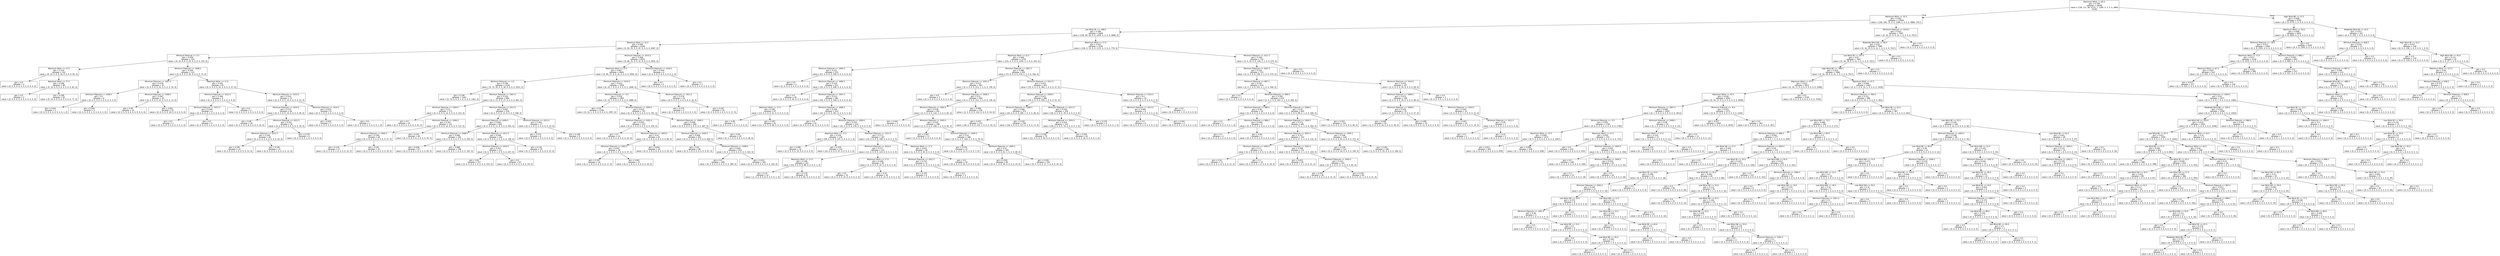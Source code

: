 digraph Tree {
node [shape=box, fontname="helvetica"] ;
edge [fontname="helvetica"] ;
0 [label="Maximum Wind <= 62.5\ngini = 0.709\nsamples = 18295\nvalue = [136, 111, 80, 4775, 1, 1290, 5, 3, 5, 5, 4866\n7018]"] ;
1 [label="Maximum Wind <= 32.5\ngini = 0.591\nsamples = 13500\nvalue = [136, 106, 72, 0, 0, 1290, 5, 3, 5, 0, 4866, 7017]"] ;
0 -> 1 [labeldistance=2.5, labelangle=45, headlabel="True"] ;
2 [label="Low Wind SE <= -499.5\ngini = 0.384\nsamples = 6408\nvalue = [136, 90, 50, 0, 0, 1259, 4, 3, 0, 0, 4866, 0]"] ;
1 -> 2 ;
3 [label="Maximum Wind <= 22.5\ngini = 0.095\nsamples = 4299\nvalue = [0, 90, 35, 0, 0, 87, 0, 0, 0, 0, 4087, 0]"] ;
2 -> 3 ;
4 [label="Minimum Pressure <= 3.5\ngini = 0.459\nsamples = 224\nvalue = [0, 10, 4, 0, 0, 55, 0, 0, 0, 0, 155, 0]"] ;
3 -> 4 ;
5 [label="Maximum Wind <= 12.5\ngini = 0.334\nsamples = 102\nvalue = [0, 10, 0, 0, 0, 10, 0, 0, 0, 0, 82, 0]"] ;
4 -> 5 ;
6 [label="gini = 0.0\nsamples = 4\nvalue = [0, 0, 0, 0, 0, 4, 0, 0, 0, 0, 0, 0]"] ;
5 -> 6 ;
7 [label="Maximum Wind <= 17.5\ngini = 0.286\nsamples = 98\nvalue = [0, 10, 0, 0, 0, 6, 0, 0, 0, 0, 82, 0]"] ;
5 -> 7 ;
8 [label="gini = 0.0\nsamples = 5\nvalue = [0, 0, 0, 0, 0, 0, 0, 0, 0, 0, 5, 0]"] ;
7 -> 8 ;
9 [label="gini = 0.299\nsamples = 93\nvalue = [0, 10, 0, 0, 0, 6, 0, 0, 0, 0, 77, 0]"] ;
7 -> 9 ;
10 [label="Minimum Pressure <= 1009.5\ngini = 0.505\nsamples = 122\nvalue = [0, 0, 4, 0, 0, 45, 0, 0, 0, 0, 73, 0]"] ;
4 -> 10 ;
11 [label="Minimum Pressure <= 1007.5\ngini = 0.476\nsamples = 41\nvalue = [0, 0, 0, 0, 0, 25, 0, 0, 0, 0, 16, 0]"] ;
10 -> 11 ;
12 [label="Minimum Pressure <= 1006.5\ngini = 0.5\nsamples = 6\nvalue = [0, 0, 0, 0, 0, 3, 0, 0, 0, 0, 3, 0]"] ;
11 -> 12 ;
13 [label="gini = 0.444\nsamples = 3\nvalue = [0, 0, 0, 0, 0, 2, 0, 0, 0, 0, 1, 0]"] ;
12 -> 13 ;
14 [label="gini = 0.444\nsamples = 3\nvalue = [0, 0, 0, 0, 0, 1, 0, 0, 0, 0, 2, 0]"] ;
12 -> 14 ;
15 [label="Minimum Pressure <= 1008.5\ngini = 0.467\nsamples = 35\nvalue = [0, 0, 0, 0, 0, 22, 0, 0, 0, 0, 13, 0]"] ;
11 -> 15 ;
16 [label="gini = 0.48\nsamples = 10\nvalue = [0, 0, 0, 0, 0, 6, 0, 0, 0, 0, 4, 0]"] ;
15 -> 16 ;
17 [label="gini = 0.461\nsamples = 25\nvalue = [0, 0, 0, 0, 0, 16, 0, 0, 0, 0, 9, 0]"] ;
15 -> 17 ;
18 [label="Maximum Wind <= 17.5\ngini = 0.441\nsamples = 81\nvalue = [0, 0, 4, 0, 0, 20, 0, 0, 0, 0, 57, 0]"] ;
10 -> 18 ;
19 [label="Minimum Pressure <= 1012.5\ngini = 0.494\nsamples = 9\nvalue = [0, 0, 0, 0, 0, 5, 0, 0, 0, 0, 4, 0]"] ;
18 -> 19 ;
20 [label="Minimum Pressure <= 1011.5\ngini = 0.444\nsamples = 6\nvalue = [0, 0, 0, 0, 0, 2, 0, 0, 0, 0, 4, 0]"] ;
19 -> 20 ;
21 [label="gini = 0.0\nsamples = 2\nvalue = [0, 0, 0, 0, 0, 0, 0, 0, 0, 0, 2, 0]"] ;
20 -> 21 ;
22 [label="gini = 0.5\nsamples = 4\nvalue = [0, 0, 0, 0, 0, 2, 0, 0, 0, 0, 2, 0]"] ;
20 -> 22 ;
23 [label="gini = 0.0\nsamples = 3\nvalue = [0, 0, 0, 0, 0, 3, 0, 0, 0, 0, 0, 0]"] ;
19 -> 23 ;
24 [label="Minimum Pressure <= 1013.5\ngini = 0.412\nsamples = 72\nvalue = [0, 0, 4, 0, 0, 15, 0, 0, 0, 0, 53, 0]"] ;
18 -> 24 ;
25 [label="Minimum Pressure <= 1010.5\ngini = 0.372\nsamples = 64\nvalue = [0, 0, 2, 0, 0, 13, 0, 0, 0, 0, 49, 0]"] ;
24 -> 25 ;
26 [label="gini = 0.48\nsamples = 30\nvalue = [0, 0, 2, 0, 0, 8, 0, 0, 0, 0, 20, 0]"] ;
25 -> 26 ;
27 [label="Minimum Pressure <= 1012.5\ngini = 0.251\nsamples = 34\nvalue = [0, 0, 0, 0, 0, 5, 0, 0, 0, 0, 29, 0]"] ;
25 -> 27 ;
28 [label="Minimum Pressure <= 1011.5\ngini = 0.245\nsamples = 28\nvalue = [0, 0, 0, 0, 0, 4, 0, 0, 0, 0, 24, 0]"] ;
27 -> 28 ;
29 [label="gini = 0.245\nsamples = 14\nvalue = [0, 0, 0, 0, 0, 2, 0, 0, 0, 0, 12, 0]"] ;
28 -> 29 ;
30 [label="gini = 0.245\nsamples = 14\nvalue = [0, 0, 0, 0, 0, 2, 0, 0, 0, 0, 12, 0]"] ;
28 -> 30 ;
31 [label="gini = 0.278\nsamples = 6\nvalue = [0, 0, 0, 0, 0, 1, 0, 0, 0, 0, 5, 0]"] ;
27 -> 31 ;
32 [label="Minimum Pressure <= 1014.5\ngini = 0.625\nsamples = 8\nvalue = [0, 0, 2, 0, 0, 2, 0, 0, 0, 0, 4, 0]"] ;
24 -> 32 ;
33 [label="gini = 0.653\nsamples = 7\nvalue = [0, 0, 2, 0, 0, 2, 0, 0, 0, 0, 3, 0]"] ;
32 -> 33 ;
34 [label="gini = 0.0\nsamples = 1\nvalue = [0, 0, 0, 0, 0, 0, 0, 0, 0, 0, 1, 0]"] ;
32 -> 34 ;
35 [label="Minimum Pressure <= 1014.5\ngini = 0.068\nsamples = 4075\nvalue = [0, 80, 31, 0, 0, 32, 0, 0, 0, 0, 3932, 0]"] ;
3 -> 35 ;
36 [label="Maximum Wind <= 27.5\ngini = 0.067\nsamples = 4069\nvalue = [0, 80, 27, 0, 0, 32, 0, 0, 0, 0, 3930, 0]"] ;
35 -> 36 ;
37 [label="Minimum Pressure <= -2.5\ngini = 0.106\nsamples = 2140\nvalue = [0, 70, 20, 0, 0, 28, 0, 0, 0, 0, 2022, 0]"] ;
36 -> 37 ;
38 [label="gini = 0.106\nsamples = 1441\nvalue = [0, 70, 9, 0, 0, 1, 0, 0, 0, 0, 1361, 0]"] ;
37 -> 38 ;
39 [label="Minimum Pressure <= 1007.5\ngini = 0.104\nsamples = 699\nvalue = [0, 0, 11, 0, 0, 27, 0, 0, 0, 0, 661, 0]"] ;
37 -> 39 ;
40 [label="Minimum Pressure <= 1004.5\ngini = 0.21\nsamples = 173\nvalue = [0, 0, 6, 0, 0, 14, 0, 0, 0, 0, 153, 0]"] ;
39 -> 40 ;
41 [label="gini = 0.0\nsamples = 41\nvalue = [0, 0, 0, 0, 0, 0, 0, 0, 0, 0, 41, 0]"] ;
40 -> 41 ;
42 [label="Minimum Pressure <= 1006.5\ngini = 0.267\nsamples = 132\nvalue = [0, 0, 6, 0, 0, 14, 0, 0, 0, 0, 112, 0]"] ;
40 -> 42 ;
43 [label="Minimum Pressure <= 1005.5\ngini = 0.284\nsamples = 68\nvalue = [0, 0, 6, 0, 0, 5, 0, 0, 0, 0, 57, 0]"] ;
42 -> 43 ;
44 [label="gini = 0.318\nsamples = 27\nvalue = [0, 0, 3, 0, 0, 2, 0, 0, 0, 0, 22, 0]"] ;
43 -> 44 ;
45 [label="gini = 0.261\nsamples = 41\nvalue = [0, 0, 3, 0, 0, 3, 0, 0, 0, 0, 35, 0]"] ;
43 -> 45 ;
46 [label="gini = 0.242\nsamples = 64\nvalue = [0, 0, 0, 0, 0, 9, 0, 0, 0, 0, 55, 0]"] ;
42 -> 46 ;
47 [label="Minimum Pressure <= 1012.5\ngini = 0.067\nsamples = 526\nvalue = [0, 0, 5, 0, 0, 13, 0, 0, 0, 0, 508, 0]"] ;
39 -> 47 ;
48 [label="Minimum Pressure <= 1009.5\ngini = 0.058\nsamples = 509\nvalue = [0, 0, 4, 0, 0, 11, 0, 0, 0, 0, 494, 0]"] ;
47 -> 48 ;
49 [label="Minimum Pressure <= 1008.5\ngini = 0.066\nsamples = 265\nvalue = [0, 0, 0, 0, 0, 9, 0, 0, 0, 0, 256, 0]"] ;
48 -> 49 ;
50 [label="gini = 0.058\nsamples = 67\nvalue = [0, 0, 0, 0, 0, 2, 0, 0, 0, 0, 65, 0]"] ;
49 -> 50 ;
51 [label="gini = 0.068\nsamples = 198\nvalue = [0, 0, 0, 0, 0, 7, 0, 0, 0, 0, 191, 0]"] ;
49 -> 51 ;
52 [label="Minimum Pressure <= 1011.5\ngini = 0.048\nsamples = 244\nvalue = [0, 0, 4, 0, 0, 2, 0, 0, 0, 0, 238, 0]"] ;
48 -> 52 ;
53 [label="Minimum Pressure <= 1010.5\ngini = 0.037\nsamples = 211\nvalue = [0, 0, 3, 0, 0, 1, 0, 0, 0, 0, 207, 0]"] ;
52 -> 53 ;
54 [label="gini = 0.05\nsamples = 157\nvalue = [0, 0, 3, 0, 0, 1, 0, 0, 0, 0, 153, 0]"] ;
53 -> 54 ;
55 [label="gini = 0.0\nsamples = 54\nvalue = [0, 0, 0, 0, 0, 0, 0, 0, 0, 0, 54, 0]"] ;
53 -> 55 ;
56 [label="gini = 0.116\nsamples = 33\nvalue = [0, 0, 1, 0, 0, 1, 0, 0, 0, 0, 31, 0]"] ;
52 -> 56 ;
57 [label="Minimum Pressure <= 1013.5\ngini = 0.304\nsamples = 17\nvalue = [0, 0, 1, 0, 0, 2, 0, 0, 0, 0, 14, 0]"] ;
47 -> 57 ;
58 [label="gini = 0.375\nsamples = 8\nvalue = [0, 0, 0, 0, 0, 2, 0, 0, 0, 0, 6, 0]"] ;
57 -> 58 ;
59 [label="gini = 0.198\nsamples = 9\nvalue = [0, 0, 1, 0, 0, 0, 0, 0, 0, 0, 8, 0]"] ;
57 -> 59 ;
60 [label="Minimum Pressure <= 1010.5\ngini = 0.022\nsamples = 1929\nvalue = [0, 10, 7, 0, 0, 4, 0, 0, 0, 0, 1908, 0]"] ;
36 -> 60 ;
61 [label="Minimum Pressure <= -5.5\ngini = 0.018\nsamples = 1905\nvalue = [0, 10, 7, 0, 0, 0, 0, 0, 0, 0, 1888, 0]"] ;
60 -> 61 ;
62 [label="gini = 0.02\nsamples = 1108\nvalue = [0, 10, 1, 0, 0, 0, 0, 0, 0, 0, 1097, 0]"] ;
61 -> 62 ;
63 [label="Minimum Pressure <= 1004.5\ngini = 0.015\nsamples = 797\nvalue = [0, 0, 6, 0, 0, 0, 0, 0, 0, 0, 791, 0]"] ;
61 -> 63 ;
64 [label="Minimum Pressure <= 1001.5\ngini = 0.055\nsamples = 107\nvalue = [0, 0, 3, 0, 0, 0, 0, 0, 0, 0, 104, 0]"] ;
63 -> 64 ;
65 [label="gini = 0.0\nsamples = 24\nvalue = [0, 0, 0, 0, 0, 0, 0, 0, 0, 0, 24, 0]"] ;
64 -> 65 ;
66 [label="Minimum Pressure <= 1003.5\ngini = 0.07\nsamples = 83\nvalue = [0, 0, 3, 0, 0, 0, 0, 0, 0, 0, 80, 0]"] ;
64 -> 66 ;
67 [label="Minimum Pressure <= 1002.5\ngini = 0.097\nsamples = 39\nvalue = [0, 0, 2, 0, 0, 0, 0, 0, 0, 0, 37, 0]"] ;
66 -> 67 ;
68 [label="gini = 0.105\nsamples = 18\nvalue = [0, 0, 1, 0, 0, 0, 0, 0, 0, 0, 17, 0]"] ;
67 -> 68 ;
69 [label="gini = 0.091\nsamples = 21\nvalue = [0, 0, 1, 0, 0, 0, 0, 0, 0, 0, 20, 0]"] ;
67 -> 69 ;
70 [label="gini = 0.044\nsamples = 44\nvalue = [0, 0, 1, 0, 0, 0, 0, 0, 0, 0, 43, 0]"] ;
66 -> 70 ;
71 [label="Minimum Pressure <= 1009.5\ngini = 0.009\nsamples = 690\nvalue = [0, 0, 3, 0, 0, 0, 0, 0, 0, 0, 687, 0]"] ;
63 -> 71 ;
72 [label="Minimum Pressure <= 1005.5\ngini = 0.006\nsamples = 651\nvalue = [0, 0, 2, 0, 0, 0, 0, 0, 0, 0, 649, 0]"] ;
71 -> 72 ;
73 [label="gini = 0.02\nsamples = 98\nvalue = [0, 0, 1, 0, 0, 0, 0, 0, 0, 0, 97, 0]"] ;
72 -> 73 ;
74 [label="Minimum Pressure <= 1008.5\ngini = 0.004\nsamples = 553\nvalue = [0, 0, 1, 0, 0, 0, 0, 0, 0, 0, 552, 0]"] ;
72 -> 74 ;
75 [label="gini = 0.0\nsamples = 389\nvalue = [0, 0, 0, 0, 0, 0, 0, 0, 0, 0, 389, 0]"] ;
74 -> 75 ;
76 [label="gini = 0.012\nsamples = 164\nvalue = [0, 0, 1, 0, 0, 0, 0, 0, 0, 0, 163, 0]"] ;
74 -> 76 ;
77 [label="gini = 0.05\nsamples = 39\nvalue = [0, 0, 1, 0, 0, 0, 0, 0, 0, 0, 38, 0]"] ;
71 -> 77 ;
78 [label="Minimum Pressure <= 1011.5\ngini = 0.278\nsamples = 24\nvalue = [0, 0, 0, 0, 0, 4, 0, 0, 0, 0, 20, 0]"] ;
60 -> 78 ;
79 [label="gini = 0.375\nsamples = 4\nvalue = [0, 0, 0, 0, 0, 1, 0, 0, 0, 0, 3, 0]"] ;
78 -> 79 ;
80 [label="gini = 0.255\nsamples = 20\nvalue = [0, 0, 0, 0, 0, 3, 0, 0, 0, 0, 17, 0]"] ;
78 -> 80 ;
81 [label="Minimum Pressure <= 1016.5\ngini = 0.444\nsamples = 6\nvalue = [0, 0, 4, 0, 0, 0, 0, 0, 0, 0, 2, 0]"] ;
35 -> 81 ;
82 [label="gini = 0.0\nsamples = 4\nvalue = [0, 0, 4, 0, 0, 0, 0, 0, 0, 0, 0, 0]"] ;
81 -> 82 ;
83 [label="gini = 0.0\nsamples = 2\nvalue = [0, 0, 0, 0, 0, 0, 0, 0, 0, 0, 2, 0]"] ;
81 -> 83 ;
84 [label="Maximum Wind <= 27.5\ngini = 0.551\nsamples = 2109\nvalue = [136, 0, 15, 0, 0, 1172, 4, 3, 0, 0, 779, 0]"] ;
2 -> 84 ;
85 [label="Maximum Wind <= 22.5\ngini = 0.406\nsamples = 1378\nvalue = [131, 0, 5, 0, 0, 1034, 2, 2, 0, 0, 204, 0]"] ;
84 -> 85 ;
86 [label="Minimum Pressure <= 1004.5\ngini = 0.221\nsamples = 523\nvalue = [57, 0, 0, 0, 0, 458, 0, 0, 0, 0, 8, 0]"] ;
85 -> 86 ;
87 [label="gini = 0.0\nsamples = 2\nvalue = [2, 0, 0, 0, 0, 0, 0, 0, 0, 0, 0, 0]"] ;
86 -> 87 ;
88 [label="Minimum Pressure <= 1006.5\ngini = 0.216\nsamples = 521\nvalue = [55, 0, 0, 0, 0, 458, 0, 0, 0, 0, 8, 0]"] ;
86 -> 88 ;
89 [label="gini = 0.0\nsamples = 40\nvalue = [0, 0, 0, 0, 0, 40, 0, 0, 0, 0, 0, 0]"] ;
88 -> 89 ;
90 [label="Minimum Pressure <= 1007.5\ngini = 0.231\nsamples = 481\nvalue = [55, 0, 0, 0, 0, 418, 0, 0, 0, 0, 8, 0]"] ;
88 -> 90 ;
91 [label="Maximum Wind <= 17.5\ngini = 0.381\nsamples = 67\nvalue = [13, 0, 0, 0, 0, 51, 0, 0, 0, 0, 3, 0]"] ;
90 -> 91 ;
92 [label="gini = 0.48\nsamples = 5\nvalue = [2, 0, 0, 0, 0, 3, 0, 0, 0, 0, 0, 0]"] ;
91 -> 92 ;
93 [label="gini = 0.367\nsamples = 62\nvalue = [11, 0, 0, 0, 0, 48, 0, 0, 0, 0, 3, 0]"] ;
91 -> 93 ;
94 [label="Minimum Pressure <= 1008.5\ngini = 0.204\nsamples = 414\nvalue = [42, 0, 0, 0, 0, 367, 0, 0, 0, 0, 5, 0]"] ;
90 -> 94 ;
95 [label="gini = 0.0\nsamples = 91\nvalue = [0, 0, 0, 0, 0, 91, 0, 0, 0, 0, 0, 0]"] ;
94 -> 95 ;
96 [label="Minimum Pressure <= 1009.5\ngini = 0.253\nsamples = 323\nvalue = [42, 0, 0, 0, 0, 276, 0, 0, 0, 0, 5, 0]"] ;
94 -> 96 ;
97 [label="Maximum Wind <= 17.5\ngini = 0.339\nsamples = 136\nvalue = [28, 0, 0, 0, 0, 107, 0, 0, 0, 0, 1, 0]"] ;
96 -> 97 ;
98 [label="gini = 0.408\nsamples = 14\nvalue = [4, 0, 0, 0, 0, 10, 0, 0, 0, 0, 0, 0]"] ;
97 -> 98 ;
99 [label="gini = 0.329\nsamples = 122\nvalue = [24, 0, 0, 0, 0, 97, 0, 0, 0, 0, 1, 0]"] ;
97 -> 99 ;
100 [label="Minimum Pressure <= 1011.5\ngini = 0.177\nsamples = 187\nvalue = [14, 0, 0, 0, 0, 169, 0, 0, 0, 0, 4, 0]"] ;
96 -> 100 ;
101 [label="Minimum Pressure <= 1010.5\ngini = 0.217\nsamples = 141\nvalue = [13, 0, 0, 0, 0, 124, 0, 0, 0, 0, 4, 0]"] ;
100 -> 101 ;
102 [label="Maximum Wind <= 17.5\ngini = 0.196\nsamples = 101\nvalue = [10, 0, 0, 0, 0, 90, 0, 0, 0, 0, 1, 0]"] ;
101 -> 102 ;
103 [label="gini = 0.34\nsamples = 10\nvalue = [1, 0, 0, 0, 0, 8, 0, 0, 0, 0, 1, 0]"] ;
102 -> 103 ;
104 [label="gini = 0.178\nsamples = 91\nvalue = [9, 0, 0, 0, 0, 82, 0, 0, 0, 0, 0, 0]"] ;
102 -> 104 ;
105 [label="Maximum Wind <= 17.5\ngini = 0.266\nsamples = 40\nvalue = [3, 0, 0, 0, 0, 34, 0, 0, 0, 0, 3, 0]"] ;
101 -> 105 ;
106 [label="gini = 0.0\nsamples = 10\nvalue = [0, 0, 0, 0, 0, 10, 0, 0, 0, 0, 0, 0]"] ;
105 -> 106 ;
107 [label="gini = 0.34\nsamples = 30\nvalue = [3, 0, 0, 0, 0, 24, 0, 0, 0, 0, 3, 0]"] ;
105 -> 107 ;
108 [label="Maximum Wind <= 17.5\ngini = 0.043\nsamples = 46\nvalue = [1, 0, 0, 0, 0, 45, 0, 0, 0, 0, 0, 0]"] ;
100 -> 108 ;
109 [label="Minimum Pressure <= 1012.5\ngini = 0.153\nsamples = 12\nvalue = [1, 0, 0, 0, 0, 11, 0, 0, 0, 0, 0, 0]"] ;
108 -> 109 ;
110 [label="gini = 0.219\nsamples = 8\nvalue = [1, 0, 0, 0, 0, 7, 0, 0, 0, 0, 0, 0]"] ;
109 -> 110 ;
111 [label="gini = 0.0\nsamples = 4\nvalue = [0, 0, 0, 0, 0, 4, 0, 0, 0, 0, 0, 0]"] ;
109 -> 111 ;
112 [label="gini = 0.0\nsamples = 34\nvalue = [0, 0, 0, 0, 0, 34, 0, 0, 0, 0, 0, 0]"] ;
108 -> 112 ;
113 [label="Minimum Pressure <= 1007.5\ngini = 0.486\nsamples = 855\nvalue = [74, 0, 5, 0, 0, 576, 2, 2, 0, 0, 196, 0]"] ;
85 -> 113 ;
114 [label="Minimum Pressure <= 1001.5\ngini = 0.512\nsamples = 363\nvalue = [4, 0, 5, 0, 0, 212, 1, 2, 0, 0, 139, 0]"] ;
113 -> 114 ;
115 [label="gini = 0.0\nsamples = 3\nvalue = [0, 0, 0, 0, 0, 0, 0, 0, 0, 0, 3, 0]"] ;
114 -> 115 ;
116 [label="Minimum Pressure <= 1006.5\ngini = 0.51\nsamples = 360\nvalue = [4, 0, 5, 0, 0, 212, 1, 2, 0, 0, 136, 0]"] ;
114 -> 116 ;
117 [label="Minimum Pressure <= 1002.5\ngini = 0.538\nsamples = 202\nvalue = [2, 0, 5, 0, 0, 110, 1, 2, 0, 0, 82, 0]"] ;
116 -> 117 ;
118 [label="gini = 0.444\nsamples = 3\nvalue = [1, 0, 0, 0, 0, 2, 0, 0, 0, 0, 0, 0]"] ;
117 -> 118 ;
119 [label="Minimum Pressure <= 1003.5\ngini = 0.535\nsamples = 199\nvalue = [1, 0, 5, 0, 0, 108, 1, 2, 0, 0, 82, 0]"] ;
117 -> 119 ;
120 [label="gini = 0.562\nsamples = 11\nvalue = [1, 0, 0, 0, 0, 4, 0, 0, 0, 0, 6, 0]"] ;
119 -> 120 ;
121 [label="Minimum Pressure <= 1004.5\ngini = 0.53\nsamples = 188\nvalue = [0, 0, 5, 0, 0, 104, 1, 2, 0, 0, 76, 0]"] ;
119 -> 121 ;
122 [label="gini = 0.578\nsamples = 23\nvalue = [0, 0, 1, 0, 0, 13, 0, 2, 0, 0, 7, 0]"] ;
121 -> 122 ;
123 [label="Minimum Pressure <= 1005.5\ngini = 0.52\nsamples = 165\nvalue = [0, 0, 4, 0, 0, 91, 1, 0, 0, 0, 69, 0]"] ;
121 -> 123 ;
124 [label="gini = 0.505\nsamples = 60\nvalue = [0, 0, 1, 0, 0, 34, 0, 0, 0, 0, 25, 0]"] ;
123 -> 124 ;
125 [label="gini = 0.529\nsamples = 105\nvalue = [0, 0, 3, 0, 0, 57, 1, 0, 0, 0, 44, 0]"] ;
123 -> 125 ;
126 [label="gini = 0.466\nsamples = 158\nvalue = [2, 0, 0, 0, 0, 102, 0, 0, 0, 0, 54, 0]"] ;
116 -> 126 ;
127 [label="Minimum Pressure <= 1012.5\ngini = 0.419\nsamples = 492\nvalue = [70, 0, 0, 0, 0, 364, 1, 0, 0, 0, 57, 0]"] ;
113 -> 127 ;
128 [label="Minimum Pressure <= 1009.5\ngini = 0.413\nsamples = 482\nvalue = [70, 0, 0, 0, 0, 359, 1, 0, 0, 0, 52, 0]"] ;
127 -> 128 ;
129 [label="Minimum Pressure <= 1008.5\ngini = 0.406\nsamples = 373\nvalue = [44, 0, 0, 0, 0, 280, 1, 0, 0, 0, 48, 0]"] ;
128 -> 129 ;
130 [label="gini = 0.452\nsamples = 215\nvalue = [26, 0, 0, 0, 0, 153, 1, 0, 0, 0, 35, 0]"] ;
129 -> 130 ;
131 [label="gini = 0.334\nsamples = 158\nvalue = [18, 0, 0, 0, 0, 127, 0, 0, 0, 0, 13, 0]"] ;
129 -> 131 ;
132 [label="Minimum Pressure <= 1011.5\ngini = 0.416\nsamples = 109\nvalue = [26, 0, 0, 0, 0, 79, 0, 0, 0, 0, 4, 0]"] ;
128 -> 132 ;
133 [label="Minimum Pressure <= 1010.5\ngini = 0.419\nsamples = 103\nvalue = [26, 0, 0, 0, 0, 74, 0, 0, 0, 0, 3, 0]"] ;
132 -> 133 ;
134 [label="gini = 0.426\nsamples = 79\nvalue = [21, 0, 0, 0, 0, 56, 0, 0, 0, 0, 2, 0]"] ;
133 -> 134 ;
135 [label="gini = 0.392\nsamples = 24\nvalue = [5, 0, 0, 0, 0, 18, 0, 0, 0, 0, 1, 0]"] ;
133 -> 135 ;
136 [label="gini = 0.278\nsamples = 6\nvalue = [0, 0, 0, 0, 0, 5, 0, 0, 0, 0, 1, 0]"] ;
132 -> 136 ;
137 [label="Minimum Pressure <= 1014.5\ngini = 0.5\nsamples = 10\nvalue = [0, 0, 0, 0, 0, 5, 0, 0, 0, 0, 5, 0]"] ;
127 -> 137 ;
138 [label="Minimum Pressure <= 1013.5\ngini = 0.494\nsamples = 9\nvalue = [0, 0, 0, 0, 0, 4, 0, 0, 0, 0, 5, 0]"] ;
137 -> 138 ;
139 [label="gini = 0.5\nsamples = 6\nvalue = [0, 0, 0, 0, 0, 3, 0, 0, 0, 0, 3, 0]"] ;
138 -> 139 ;
140 [label="gini = 0.444\nsamples = 3\nvalue = [0, 0, 0, 0, 0, 1, 0, 0, 0, 0, 2, 0]"] ;
138 -> 140 ;
141 [label="gini = 0.0\nsamples = 1\nvalue = [0, 0, 0, 0, 0, 1, 0, 0, 0, 0, 0, 0]"] ;
137 -> 141 ;
142 [label="Minimum Pressure <= 1017.5\ngini = 0.345\nsamples = 731\nvalue = [5, 0, 10, 0, 0, 138, 2, 1, 0, 0, 575, 0]"] ;
84 -> 142 ;
143 [label="Minimum Pressure <= 1007.5\ngini = 0.331\nsamples = 723\nvalue = [5, 0, 2, 0, 0, 138, 2, 1, 0, 0, 575, 0]"] ;
142 -> 143 ;
144 [label="Minimum Pressure <= 987.5\ngini = 0.297\nsamples = 616\nvalue = [2, 0, 2, 0, 0, 103, 2, 1, 0, 0, 506, 0]"] ;
143 -> 144 ;
145 [label="gini = 0.0\nsamples = 1\nvalue = [0, 0, 1, 0, 0, 0, 0, 0, 0, 0, 0, 0]"] ;
144 -> 145 ;
146 [label="Minimum Pressure <= 999.5\ngini = 0.295\nsamples = 615\nvalue = [2, 0, 1, 0, 0, 103, 2, 1, 0, 0, 506, 0]"] ;
144 -> 146 ;
147 [label="Minimum Pressure <= 996.5\ngini = 0.48\nsamples = 10\nvalue = [0, 0, 0, 0, 0, 4, 0, 0, 0, 0, 6, 0]"] ;
146 -> 147 ;
148 [label="gini = 0.0\nsamples = 1\nvalue = [0, 0, 0, 0, 0, 0, 0, 0, 0, 0, 1, 0]"] ;
147 -> 148 ;
149 [label="Minimum Pressure <= 998.5\ngini = 0.494\nsamples = 9\nvalue = [0, 0, 0, 0, 0, 4, 0, 0, 0, 0, 5, 0]"] ;
147 -> 149 ;
150 [label="gini = 0.5\nsamples = 4\nvalue = [0, 0, 0, 0, 0, 2, 0, 0, 0, 0, 2, 0]"] ;
149 -> 150 ;
151 [label="gini = 0.48\nsamples = 5\nvalue = [0, 0, 0, 0, 0, 2, 0, 0, 0, 0, 3, 0]"] ;
149 -> 151 ;
152 [label="Minimum Pressure <= 1006.5\ngini = 0.29\nsamples = 605\nvalue = [2, 0, 1, 0, 0, 99, 2, 1, 0, 0, 500, 0]"] ;
146 -> 152 ;
153 [label="Minimum Pressure <= 1004.5\ngini = 0.272\nsamples = 481\nvalue = [1, 0, 1, 0, 0, 72, 2, 1, 0, 0, 404, 0]"] ;
152 -> 153 ;
154 [label="Minimum Pressure <= 1001.5\ngini = 0.317\nsamples = 163\nvalue = [0, 0, 1, 0, 0, 27, 2, 1, 0, 0, 132, 0]"] ;
153 -> 154 ;
155 [label="Minimum Pressure <= 1000.5\ngini = 0.17\nsamples = 32\nvalue = [0, 0, 0, 0, 0, 3, 0, 0, 0, 0, 29, 0]"] ;
154 -> 155 ;
156 [label="gini = 0.26\nsamples = 13\nvalue = [0, 0, 0, 0, 0, 2, 0, 0, 0, 0, 11, 0]"] ;
155 -> 156 ;
157 [label="gini = 0.1\nsamples = 19\nvalue = [0, 0, 0, 0, 0, 1, 0, 0, 0, 0, 18, 0]"] ;
155 -> 157 ;
158 [label="Minimum Pressure <= 1002.5\ngini = 0.348\nsamples = 131\nvalue = [0, 0, 1, 0, 0, 24, 2, 1, 0, 0, 103, 0]"] ;
154 -> 158 ;
159 [label="gini = 0.453\nsamples = 30\nvalue = [0, 0, 0, 0, 0, 7, 1, 1, 0, 0, 21, 0]"] ;
158 -> 159 ;
160 [label="Minimum Pressure <= 1003.5\ngini = 0.312\nsamples = 101\nvalue = [0, 0, 1, 0, 0, 17, 1, 0, 0, 0, 82, 0]"] ;
158 -> 160 ;
161 [label="gini = 0.245\nsamples = 36\nvalue = [0, 0, 1, 0, 0, 4, 0, 0, 0, 0, 31, 0]"] ;
160 -> 161 ;
162 [label="gini = 0.344\nsamples = 65\nvalue = [0, 0, 0, 0, 0, 13, 1, 0, 0, 0, 51, 0]"] ;
160 -> 162 ;
163 [label="Minimum Pressure <= 1005.5\ngini = 0.248\nsamples = 318\nvalue = [1, 0, 0, 0, 0, 45, 0, 0, 0, 0, 272, 0]"] ;
153 -> 163 ;
164 [label="gini = 0.228\nsamples = 122\nvalue = [0, 0, 0, 0, 0, 16, 0, 0, 0, 0, 106, 0]"] ;
163 -> 164 ;
165 [label="gini = 0.261\nsamples = 196\nvalue = [1, 0, 0, 0, 0, 29, 0, 0, 0, 0, 166, 0]"] ;
163 -> 165 ;
166 [label="gini = 0.353\nsamples = 124\nvalue = [1, 0, 0, 0, 0, 27, 0, 0, 0, 0, 96, 0]"] ;
152 -> 166 ;
167 [label="Minimum Pressure <= 1014.0\ngini = 0.476\nsamples = 107\nvalue = [3, 0, 0, 0, 0, 35, 0, 0, 0, 0, 69, 0]"] ;
143 -> 167 ;
168 [label="Minimum Pressure <= 1009.5\ngini = 0.473\nsamples = 106\nvalue = [3, 0, 0, 0, 0, 34, 0, 0, 0, 0, 69, 0]"] ;
167 -> 168 ;
169 [label="Minimum Pressure <= 1008.5\ngini = 0.478\nsamples = 75\nvalue = [1, 0, 0, 0, 0, 27, 0, 0, 0, 0, 47, 0]"] ;
168 -> 169 ;
170 [label="gini = 0.438\nsamples = 55\nvalue = [1, 0, 0, 0, 0, 16, 0, 0, 0, 0, 38, 0]"] ;
169 -> 170 ;
171 [label="gini = 0.495\nsamples = 20\nvalue = [0, 0, 0, 0, 0, 11, 0, 0, 0, 0, 9, 0]"] ;
169 -> 171 ;
172 [label="Minimum Pressure <= 1010.5\ngini = 0.441\nsamples = 31\nvalue = [2, 0, 0, 0, 0, 7, 0, 0, 0, 0, 22, 0]"] ;
168 -> 172 ;
173 [label="gini = 0.403\nsamples = 24\nvalue = [2, 0, 0, 0, 0, 4, 0, 0, 0, 0, 18, 0]"] ;
172 -> 173 ;
174 [label="Minimum Pressure <= 1011.5\ngini = 0.49\nsamples = 7\nvalue = [0, 0, 0, 0, 0, 3, 0, 0, 0, 0, 4, 0]"] ;
172 -> 174 ;
175 [label="gini = 0.0\nsamples = 2\nvalue = [0, 0, 0, 0, 0, 2, 0, 0, 0, 0, 0, 0]"] ;
174 -> 175 ;
176 [label="gini = 0.32\nsamples = 5\nvalue = [0, 0, 0, 0, 0, 1, 0, 0, 0, 0, 4, 0]"] ;
174 -> 176 ;
177 [label="gini = 0.0\nsamples = 1\nvalue = [0, 0, 0, 0, 0, 1, 0, 0, 0, 0, 0, 0]"] ;
167 -> 177 ;
178 [label="gini = 0.0\nsamples = 8\nvalue = [0, 0, 8, 0, 0, 0, 0, 0, 0, 0, 0, 0]"] ;
142 -> 178 ;
179 [label="Minimum Pressure <= 1014.5\ngini = 0.021\nsamples = 7092\nvalue = [0, 16, 22, 0, 0, 31, 1, 0, 5, 0, 0, 7017]"] ;
1 -> 179 ;
180 [label="Moderate Wind SW <= 85.0\ngini = 0.02\nsamples = 7089\nvalue = [0, 16, 19, 0, 0, 31, 1, 0, 5, 0, 0, 7017]"] ;
179 -> 180 ;
181 [label="Low Wind SE <= 247.5\ngini = 0.02\nsamples = 7087\nvalue = [0, 16, 19, 0, 0, 31, 1, 0, 3, 0, 0, 7017]"] ;
180 -> 181 ;
182 [label="High Wind NE <= -499.5\ngini = 0.019\nsamples = 7086\nvalue = [0, 16, 18, 0, 0, 31, 1, 0, 3, 0, 0, 7017]"] ;
181 -> 182 ;
183 [label="Maximum Wind <= 47.5\ngini = 0.012\nsamples = 5621\nvalue = [0, 16, 17, 0, 0, 0, 0, 0, 0, 0, 0, 5588]"] ;
182 -> 183 ;
184 [label="Maximum Wind <= 42.5\ngini = 0.016\nsamples = 4091\nvalue = [0, 16, 17, 0, 0, 0, 0, 0, 0, 0, 0, 4058]"] ;
183 -> 184 ;
185 [label="Minimum Pressure <= 1007.5\ngini = 0.008\nsamples = 1820\nvalue = [0, 7, 0, 0, 0, 0, 0, 0, 0, 0, 0, 1813]"] ;
184 -> 185 ;
186 [label="Minimum Pressure <= -3.5\ngini = 0.007\nsamples = 1796\nvalue = [0, 6, 0, 0, 0, 0, 0, 0, 0, 0, 0, 1790]"] ;
185 -> 186 ;
187 [label="Maximum Wind <= 37.5\ngini = 0.009\nsamples = 1072\nvalue = [0, 5, 0, 0, 0, 0, 0, 0, 0, 0, 0, 1067]"] ;
186 -> 187 ;
188 [label="gini = 0.012\nsamples = 643\nvalue = [0, 4, 0, 0, 0, 0, 0, 0, 0, 0, 0, 639]"] ;
187 -> 188 ;
189 [label="gini = 0.005\nsamples = 429\nvalue = [0, 1, 0, 0, 0, 0, 0, 0, 0, 0, 0, 428]"] ;
187 -> 189 ;
190 [label="Maximum Wind <= 37.5\ngini = 0.003\nsamples = 724\nvalue = [0, 1, 0, 0, 0, 0, 0, 0, 0, 0, 0, 723]"] ;
186 -> 190 ;
191 [label="gini = 0.0\nsamples = 433\nvalue = [0, 0, 0, 0, 0, 0, 0, 0, 0, 0, 0, 433]"] ;
190 -> 191 ;
192 [label="Minimum Pressure <= 1003.5\ngini = 0.007\nsamples = 291\nvalue = [0, 1, 0, 0, 0, 0, 0, 0, 0, 0, 0, 290]"] ;
190 -> 192 ;
193 [label="gini = 0.0\nsamples = 246\nvalue = [0, 0, 0, 0, 0, 0, 0, 0, 0, 0, 0, 246]"] ;
192 -> 193 ;
194 [label="Minimum Pressure <= 1004.5\ngini = 0.043\nsamples = 45\nvalue = [0, 1, 0, 0, 0, 0, 0, 0, 0, 0, 0, 44]"] ;
192 -> 194 ;
195 [label="gini = 0.1\nsamples = 19\nvalue = [0, 1, 0, 0, 0, 0, 0, 0, 0, 0, 0, 18]"] ;
194 -> 195 ;
196 [label="gini = 0.0\nsamples = 26\nvalue = [0, 0, 0, 0, 0, 0, 0, 0, 0, 0, 0, 26]"] ;
194 -> 196 ;
197 [label="Minimum Pressure <= 1008.5\ngini = 0.08\nsamples = 24\nvalue = [0, 1, 0, 0, 0, 0, 0, 0, 0, 0, 0, 23]"] ;
185 -> 197 ;
198 [label="Maximum Wind <= 37.5\ngini = 0.153\nsamples = 12\nvalue = [0, 1, 0, 0, 0, 0, 0, 0, 0, 0, 0, 11]"] ;
197 -> 198 ;
199 [label="gini = 0.219\nsamples = 8\nvalue = [0, 1, 0, 0, 0, 0, 0, 0, 0, 0, 0, 7]"] ;
198 -> 199 ;
200 [label="gini = 0.0\nsamples = 4\nvalue = [0, 0, 0, 0, 0, 0, 0, 0, 0, 0, 0, 4]"] ;
198 -> 200 ;
201 [label="gini = 0.0\nsamples = 12\nvalue = [0, 0, 0, 0, 0, 0, 0, 0, 0, 0, 0, 12]"] ;
197 -> 201 ;
202 [label="Minimum Pressure <= -8.5\ngini = 0.023\nsamples = 2271\nvalue = [0, 9, 17, 0, 0, 0, 0, 0, 0, 0, 0, 2245]"] ;
184 -> 202 ;
203 [label="gini = 0.027\nsamples = 1904\nvalue = [0, 9, 17, 0, 0, 0, 0, 0, 0, 0, 0, 1878]"] ;
202 -> 203 ;
204 [label="gini = 0.0\nsamples = 367\nvalue = [0, 0, 0, 0, 0, 0, 0, 0, 0, 0, 0, 367]"] ;
202 -> 204 ;
205 [label="gini = 0.0\nsamples = 1530\nvalue = [0, 0, 0, 0, 0, 0, 0, 0, 0, 0, 0, 1530]"] ;
183 -> 205 ;
206 [label="Maximum Wind <= 37.5\ngini = 0.048\nsamples = 1465\nvalue = [0, 0, 1, 0, 0, 31, 1, 0, 3, 0, 0, 1429]"] ;
182 -> 206 ;
207 [label="Minimum Pressure <= 993.5\ngini = 0.121\nsamples = 388\nvalue = [0, 0, 0, 0, 0, 24, 1, 0, 0, 0, 0, 363]"] ;
206 -> 207 ;
208 [label="gini = 0.0\nsamples = 1\nvalue = [0, 0, 0, 0, 0, 1, 0, 0, 0, 0, 0, 0]"] ;
207 -> 208 ;
209 [label="Low Wind NE <= 52.5\ngini = 0.117\nsamples = 387\nvalue = [0, 0, 0, 0, 0, 23, 1, 0, 0, 0, 0, 363]"] ;
207 -> 209 ;
210 [label="Low Wind NW <= 72.5\ngini = 0.069\nsamples = 281\nvalue = [0, 0, 0, 0, 0, 9, 1, 0, 0, 0, 0, 271]"] ;
209 -> 210 ;
211 [label="Minimum Pressure <= 996.5\ngini = 0.056\nsamples = 277\nvalue = [0, 0, 0, 0, 0, 7, 1, 0, 0, 0, 0, 269]"] ;
210 -> 211 ;
212 [label="Low Wind SW <= 27.5\ngini = 0.444\nsamples = 3\nvalue = [0, 0, 0, 0, 0, 1, 0, 0, 0, 0, 0, 2]"] ;
211 -> 212 ;
213 [label="gini = 0.0\nsamples = 2\nvalue = [0, 0, 0, 0, 0, 0, 0, 0, 0, 0, 0, 2]"] ;
212 -> 213 ;
214 [label="gini = 0.0\nsamples = 1\nvalue = [0, 0, 0, 0, 0, 1, 0, 0, 0, 0, 0, 0]"] ;
212 -> 214 ;
215 [label="Minimum Pressure <= 1003.5\ngini = 0.05\nsamples = 274\nvalue = [0, 0, 0, 0, 0, 6, 1, 0, 0, 0, 0, 267]"] ;
211 -> 215 ;
216 [label="Low Wind SE <= 25.0\ngini = 0.102\nsamples = 112\nvalue = [0, 0, 0, 0, 0, 5, 1, 0, 0, 0, 0, 106]"] ;
215 -> 216 ;
217 [label="Low Wind SE <= 10.0\ngini = 0.298\nsamples = 22\nvalue = [0, 0, 0, 0, 0, 4, 0, 0, 0, 0, 0, 18]"] ;
216 -> 217 ;
218 [label="Minimum Pressure <= 1002.5\ngini = 0.245\nsamples = 21\nvalue = [0, 0, 0, 0, 0, 3, 0, 0, 0, 0, 0, 18]"] ;
217 -> 218 ;
219 [label="Low Wind SW <= 20.0\ngini = 0.375\nsamples = 8\nvalue = [0, 0, 0, 0, 0, 2, 0, 0, 0, 0, 0, 6]"] ;
218 -> 219 ;
220 [label="Minimum Pressure <= 1001.0\ngini = 0.48\nsamples = 5\nvalue = [0, 0, 0, 0, 0, 2, 0, 0, 0, 0, 0, 3]"] ;
219 -> 220 ;
221 [label="gini = 0.0\nsamples = 1\nvalue = [0, 0, 0, 0, 0, 0, 0, 0, 0, 0, 0, 1]"] ;
220 -> 221 ;
222 [label="Low Wind NE <= 15.0\ngini = 0.5\nsamples = 4\nvalue = [0, 0, 0, 0, 0, 2, 0, 0, 0, 0, 0, 2]"] ;
220 -> 222 ;
223 [label="gini = 0.0\nsamples = 1\nvalue = [0, 0, 0, 0, 0, 1, 0, 0, 0, 0, 0, 0]"] ;
222 -> 223 ;
224 [label="Low Wind NE <= 35.0\ngini = 0.444\nsamples = 3\nvalue = [0, 0, 0, 0, 0, 1, 0, 0, 0, 0, 0, 2]"] ;
222 -> 224 ;
225 [label="gini = 0.0\nsamples = 1\nvalue = [0, 0, 0, 0, 0, 0, 0, 0, 0, 0, 0, 1]"] ;
224 -> 225 ;
226 [label="gini = 0.5\nsamples = 2\nvalue = [0, 0, 0, 0, 0, 1, 0, 0, 0, 0, 0, 1]"] ;
224 -> 226 ;
227 [label="gini = 0.0\nsamples = 3\nvalue = [0, 0, 0, 0, 0, 0, 0, 0, 0, 0, 0, 3]"] ;
219 -> 227 ;
228 [label="Low Wind NW <= 12.5\ngini = 0.142\nsamples = 13\nvalue = [0, 0, 0, 0, 0, 1, 0, 0, 0, 0, 0, 12]"] ;
218 -> 228 ;
229 [label="Low Wind NE <= 32.5\ngini = 0.444\nsamples = 3\nvalue = [0, 0, 0, 0, 0, 1, 0, 0, 0, 0, 0, 2]"] ;
228 -> 229 ;
230 [label="gini = 0.0\nsamples = 1\nvalue = [0, 0, 0, 0, 0, 0, 0, 0, 0, 0, 0, 1]"] ;
229 -> 230 ;
231 [label="Low Wind NE <= 40.0\ngini = 0.5\nsamples = 2\nvalue = [0, 0, 0, 0, 0, 1, 0, 0, 0, 0, 0, 1]"] ;
229 -> 231 ;
232 [label="gini = 0.0\nsamples = 1\nvalue = [0, 0, 0, 0, 0, 1, 0, 0, 0, 0, 0, 0]"] ;
231 -> 232 ;
233 [label="gini = 0.0\nsamples = 1\nvalue = [0, 0, 0, 0, 0, 0, 0, 0, 0, 0, 0, 1]"] ;
231 -> 233 ;
234 [label="gini = 0.0\nsamples = 10\nvalue = [0, 0, 0, 0, 0, 0, 0, 0, 0, 0, 0, 10]"] ;
228 -> 234 ;
235 [label="gini = 0.0\nsamples = 1\nvalue = [0, 0, 0, 0, 0, 1, 0, 0, 0, 0, 0, 0]"] ;
217 -> 235 ;
236 [label="Low Wind NE <= 35.0\ngini = 0.044\nsamples = 90\nvalue = [0, 0, 0, 0, 0, 1, 1, 0, 0, 0, 0, 88]"] ;
216 -> 236 ;
237 [label="gini = 0.0\nsamples = 56\nvalue = [0, 0, 0, 0, 0, 0, 0, 0, 0, 0, 0, 56]"] ;
236 -> 237 ;
238 [label="Low Wind SW <= 25.0\ngini = 0.112\nsamples = 34\nvalue = [0, 0, 0, 0, 0, 1, 1, 0, 0, 0, 0, 32]"] ;
236 -> 238 ;
239 [label="gini = 0.0\nsamples = 15\nvalue = [0, 0, 0, 0, 0, 0, 0, 0, 0, 0, 0, 15]"] ;
238 -> 239 ;
240 [label="Low Wind SW <= 42.5\ngini = 0.194\nsamples = 19\nvalue = [0, 0, 0, 0, 0, 1, 1, 0, 0, 0, 0, 17]"] ;
238 -> 240 ;
241 [label="Low Wind NE <= 42.5\ngini = 0.449\nsamples = 7\nvalue = [0, 0, 0, 0, 0, 1, 1, 0, 0, 0, 0, 5]"] ;
240 -> 241 ;
242 [label="gini = 0.0\nsamples = 1\nvalue = [0, 0, 0, 0, 0, 1, 0, 0, 0, 0, 0, 0]"] ;
241 -> 242 ;
243 [label="Low Wind SW <= 35.0\ngini = 0.278\nsamples = 6\nvalue = [0, 0, 0, 0, 0, 0, 1, 0, 0, 0, 0, 5]"] ;
241 -> 243 ;
244 [label="gini = 0.0\nsamples = 4\nvalue = [0, 0, 0, 0, 0, 0, 0, 0, 0, 0, 0, 4]"] ;
243 -> 244 ;
245 [label="Minimum Pressure <= 1001.5\ngini = 0.5\nsamples = 2\nvalue = [0, 0, 0, 0, 0, 0, 1, 0, 0, 0, 0, 1]"] ;
243 -> 245 ;
246 [label="gini = 0.0\nsamples = 1\nvalue = [0, 0, 0, 0, 0, 0, 0, 0, 0, 0, 0, 1]"] ;
245 -> 246 ;
247 [label="gini = 0.0\nsamples = 1\nvalue = [0, 0, 0, 0, 0, 0, 1, 0, 0, 0, 0, 0]"] ;
245 -> 247 ;
248 [label="gini = 0.0\nsamples = 12\nvalue = [0, 0, 0, 0, 0, 0, 0, 0, 0, 0, 0, 12]"] ;
240 -> 248 ;
249 [label="Low Wind NW <= 55.0\ngini = 0.012\nsamples = 162\nvalue = [0, 0, 0, 0, 0, 1, 0, 0, 0, 0, 0, 161]"] ;
215 -> 249 ;
250 [label="gini = 0.0\nsamples = 152\nvalue = [0, 0, 0, 0, 0, 0, 0, 0, 0, 0, 0, 152]"] ;
249 -> 250 ;
251 [label="Minimum Pressure <= 1004.5\ngini = 0.18\nsamples = 10\nvalue = [0, 0, 0, 0, 0, 1, 0, 0, 0, 0, 0, 9]"] ;
249 -> 251 ;
252 [label="gini = 0.0\nsamples = 6\nvalue = [0, 0, 0, 0, 0, 0, 0, 0, 0, 0, 0, 6]"] ;
251 -> 252 ;
253 [label="Low Wind SW <= 10.0\ngini = 0.375\nsamples = 4\nvalue = [0, 0, 0, 0, 0, 1, 0, 0, 0, 0, 0, 3]"] ;
251 -> 253 ;
254 [label="gini = 0.5\nsamples = 2\nvalue = [0, 0, 0, 0, 0, 1, 0, 0, 0, 0, 0, 1]"] ;
253 -> 254 ;
255 [label="gini = 0.0\nsamples = 2\nvalue = [0, 0, 0, 0, 0, 0, 0, 0, 0, 0, 0, 2]"] ;
253 -> 255 ;
256 [label="Low Wind NW <= 85.0\ngini = 0.5\nsamples = 4\nvalue = [0, 0, 0, 0, 0, 2, 0, 0, 0, 0, 0, 2]"] ;
210 -> 256 ;
257 [label="gini = 0.0\nsamples = 2\nvalue = [0, 0, 0, 0, 0, 2, 0, 0, 0, 0, 0, 0]"] ;
256 -> 257 ;
258 [label="gini = 0.0\nsamples = 2\nvalue = [0, 0, 0, 0, 0, 0, 0, 0, 0, 0, 0, 2]"] ;
256 -> 258 ;
259 [label="Low Wind SE <= 52.5\ngini = 0.229\nsamples = 106\nvalue = [0, 0, 0, 0, 0, 14, 0, 0, 0, 0, 0, 92]"] ;
209 -> 259 ;
260 [label="Minimum Pressure <= 1003.5\ngini = 0.348\nsamples = 58\nvalue = [0, 0, 0, 0, 0, 13, 0, 0, 0, 0, 0, 45]"] ;
259 -> 260 ;
261 [label="Low Wind NE <= 85.0\ngini = 0.49\nsamples = 21\nvalue = [0, 0, 0, 0, 0, 9, 0, 0, 0, 0, 0, 12]"] ;
260 -> 261 ;
262 [label="Low Wind NW <= 75.0\ngini = 0.473\nsamples = 13\nvalue = [0, 0, 0, 0, 0, 8, 0, 0, 0, 0, 0, 5]"] ;
261 -> 262 ;
263 [label="Low Wind SW <= 12.5\ngini = 0.5\nsamples = 10\nvalue = [0, 0, 0, 0, 0, 5, 0, 0, 0, 0, 0, 5]"] ;
262 -> 263 ;
264 [label="Low Wind NW <= 30.0\ngini = 0.32\nsamples = 5\nvalue = [0, 0, 0, 0, 0, 1, 0, 0, 0, 0, 0, 4]"] ;
263 -> 264 ;
265 [label="Minimum Pressure <= 1001.0\ngini = 0.5\nsamples = 2\nvalue = [0, 0, 0, 0, 0, 1, 0, 0, 0, 0, 0, 1]"] ;
264 -> 265 ;
266 [label="gini = 0.0\nsamples = 1\nvalue = [0, 0, 0, 0, 0, 0, 0, 0, 0, 0, 0, 1]"] ;
265 -> 266 ;
267 [label="gini = 0.0\nsamples = 1\nvalue = [0, 0, 0, 0, 0, 1, 0, 0, 0, 0, 0, 0]"] ;
265 -> 267 ;
268 [label="gini = 0.0\nsamples = 3\nvalue = [0, 0, 0, 0, 0, 0, 0, 0, 0, 0, 0, 3]"] ;
264 -> 268 ;
269 [label="Low Wind SW <= 35.0\ngini = 0.32\nsamples = 5\nvalue = [0, 0, 0, 0, 0, 4, 0, 0, 0, 0, 0, 1]"] ;
263 -> 269 ;
270 [label="gini = 0.0\nsamples = 3\nvalue = [0, 0, 0, 0, 0, 3, 0, 0, 0, 0, 0, 0]"] ;
269 -> 270 ;
271 [label="gini = 0.5\nsamples = 2\nvalue = [0, 0, 0, 0, 0, 1, 0, 0, 0, 0, 0, 1]"] ;
269 -> 271 ;
272 [label="gini = 0.0\nsamples = 3\nvalue = [0, 0, 0, 0, 0, 3, 0, 0, 0, 0, 0, 0]"] ;
262 -> 272 ;
273 [label="Minimum Pressure <= 1000.5\ngini = 0.219\nsamples = 8\nvalue = [0, 0, 0, 0, 0, 1, 0, 0, 0, 0, 0, 7]"] ;
261 -> 273 ;
274 [label="Low Wind NE <= 110.0\ngini = 0.444\nsamples = 3\nvalue = [0, 0, 0, 0, 0, 1, 0, 0, 0, 0, 0, 2]"] ;
273 -> 274 ;
275 [label="gini = 0.0\nsamples = 1\nvalue = [0, 0, 0, 0, 0, 1, 0, 0, 0, 0, 0, 0]"] ;
274 -> 275 ;
276 [label="gini = 0.0\nsamples = 2\nvalue = [0, 0, 0, 0, 0, 0, 0, 0, 0, 0, 0, 2]"] ;
274 -> 276 ;
277 [label="gini = 0.0\nsamples = 5\nvalue = [0, 0, 0, 0, 0, 0, 0, 0, 0, 0, 0, 5]"] ;
273 -> 277 ;
278 [label="Low Wind NW <= 15.0\ngini = 0.193\nsamples = 37\nvalue = [0, 0, 0, 0, 0, 4, 0, 0, 0, 0, 0, 33]"] ;
260 -> 278 ;
279 [label="Minimum Pressure <= 1007.0\ngini = 0.426\nsamples = 13\nvalue = [0, 0, 0, 0, 0, 4, 0, 0, 0, 0, 0, 9]"] ;
278 -> 279 ;
280 [label="Low Wind SE <= 45.0\ngini = 0.375\nsamples = 12\nvalue = [0, 0, 0, 0, 0, 3, 0, 0, 0, 0, 0, 9]"] ;
279 -> 280 ;
281 [label="Low Wind SE <= 20.0\ngini = 0.444\nsamples = 9\nvalue = [0, 0, 0, 0, 0, 3, 0, 0, 0, 0, 0, 6]"] ;
280 -> 281 ;
282 [label="Minimum Pressure <= 1005.5\ngini = 0.375\nsamples = 8\nvalue = [0, 0, 0, 0, 0, 2, 0, 0, 0, 0, 0, 6]"] ;
281 -> 282 ;
283 [label="Low Wind NE <= 80.0\ngini = 0.245\nsamples = 7\nvalue = [0, 0, 0, 0, 0, 1, 0, 0, 0, 0, 0, 6]"] ;
282 -> 283 ;
284 [label="gini = 0.0\nsamples = 5\nvalue = [0, 0, 0, 0, 0, 0, 0, 0, 0, 0, 0, 5]"] ;
283 -> 284 ;
285 [label="Low Wind NE <= 95.0\ngini = 0.5\nsamples = 2\nvalue = [0, 0, 0, 0, 0, 1, 0, 0, 0, 0, 0, 1]"] ;
283 -> 285 ;
286 [label="gini = 0.0\nsamples = 1\nvalue = [0, 0, 0, 0, 0, 1, 0, 0, 0, 0, 0, 0]"] ;
285 -> 286 ;
287 [label="gini = 0.0\nsamples = 1\nvalue = [0, 0, 0, 0, 0, 0, 0, 0, 0, 0, 0, 1]"] ;
285 -> 287 ;
288 [label="gini = 0.0\nsamples = 1\nvalue = [0, 0, 0, 0, 0, 1, 0, 0, 0, 0, 0, 0]"] ;
282 -> 288 ;
289 [label="gini = 0.0\nsamples = 1\nvalue = [0, 0, 0, 0, 0, 1, 0, 0, 0, 0, 0, 0]"] ;
281 -> 289 ;
290 [label="gini = 0.0\nsamples = 3\nvalue = [0, 0, 0, 0, 0, 0, 0, 0, 0, 0, 0, 3]"] ;
280 -> 290 ;
291 [label="gini = 0.0\nsamples = 1\nvalue = [0, 0, 0, 0, 0, 1, 0, 0, 0, 0, 0, 0]"] ;
279 -> 291 ;
292 [label="gini = 0.0\nsamples = 24\nvalue = [0, 0, 0, 0, 0, 0, 0, 0, 0, 0, 0, 24]"] ;
278 -> 292 ;
293 [label="Low Wind NE <= 62.5\ngini = 0.041\nsamples = 48\nvalue = [0, 0, 0, 0, 0, 1, 0, 0, 0, 0, 0, 47]"] ;
259 -> 293 ;
294 [label="Minimum Pressure <= 1003.5\ngini = 0.133\nsamples = 14\nvalue = [0, 0, 0, 0, 0, 1, 0, 0, 0, 0, 0, 13]"] ;
293 -> 294 ;
295 [label="Minimum Pressure <= 1002.5\ngini = 0.278\nsamples = 6\nvalue = [0, 0, 0, 0, 0, 1, 0, 0, 0, 0, 0, 5]"] ;
294 -> 295 ;
296 [label="gini = 0.0\nsamples = 5\nvalue = [0, 0, 0, 0, 0, 0, 0, 0, 0, 0, 0, 5]"] ;
295 -> 296 ;
297 [label="gini = 0.0\nsamples = 1\nvalue = [0, 0, 0, 0, 0, 1, 0, 0, 0, 0, 0, 0]"] ;
295 -> 297 ;
298 [label="gini = 0.0\nsamples = 8\nvalue = [0, 0, 0, 0, 0, 0, 0, 0, 0, 0, 0, 8]"] ;
294 -> 298 ;
299 [label="gini = 0.0\nsamples = 34\nvalue = [0, 0, 0, 0, 0, 0, 0, 0, 0, 0, 0, 34]"] ;
293 -> 299 ;
300 [label="Minimum Pressure <= 1004.5\ngini = 0.02\nsamples = 1077\nvalue = [0, 0, 1, 0, 0, 7, 0, 0, 3, 0, 0, 1066]"] ;
206 -> 300 ;
301 [label="Moderate Wind NE <= 100.0\ngini = 0.015\nsamples = 1058\nvalue = [0, 0, 1, 0, 0, 4, 0, 0, 3, 0, 0, 1050]"] ;
300 -> 301 ;
302 [label="Low Wind SW <= 155.0\ngini = 0.013\nsamples = 1055\nvalue = [0, 0, 1, 0, 0, 3, 0, 0, 3, 0, 0, 1048]"] ;
301 -> 302 ;
303 [label="Low Wind NE <= 87.5\ngini = 0.011\nsamples = 1050\nvalue = [0, 0, 0, 0, 0, 3, 0, 0, 3, 0, 0, 1044]"] ;
302 -> 303 ;
304 [label="Low Wind NE <= 57.5\ngini = 0.005\nsamples = 852\nvalue = [0, 0, 0, 0, 0, 1, 0, 0, 1, 0, 0, 850]"] ;
303 -> 304 ;
305 [label="gini = 0.0\nsamples = 398\nvalue = [0, 0, 0, 0, 0, 0, 0, 0, 0, 0, 0, 398]"] ;
304 -> 305 ;
306 [label="Low Wind SE <= 42.5\ngini = 0.009\nsamples = 454\nvalue = [0, 0, 0, 0, 0, 1, 0, 0, 1, 0, 0, 452]"] ;
304 -> 306 ;
307 [label="Low Wind SW <= 35.0\ngini = 0.022\nsamples = 88\nvalue = [0, 0, 0, 0, 0, 1, 0, 0, 0, 0, 0, 87]"] ;
306 -> 307 ;
308 [label="gini = 0.0\nsamples = 72\nvalue = [0, 0, 0, 0, 0, 0, 0, 0, 0, 0, 0, 72]"] ;
307 -> 308 ;
309 [label="Maximum Wind <= 42.5\ngini = 0.117\nsamples = 16\nvalue = [0, 0, 0, 0, 0, 1, 0, 0, 0, 0, 0, 15]"] ;
307 -> 309 ;
310 [label="Low Wind NW <= 55.0\ngini = 0.5\nsamples = 2\nvalue = [0, 0, 0, 0, 0, 1, 0, 0, 0, 0, 0, 1]"] ;
309 -> 310 ;
311 [label="gini = 0.0\nsamples = 1\nvalue = [0, 0, 0, 0, 0, 1, 0, 0, 0, 0, 0, 0]"] ;
310 -> 311 ;
312 [label="gini = 0.0\nsamples = 1\nvalue = [0, 0, 0, 0, 0, 0, 0, 0, 0, 0, 0, 1]"] ;
310 -> 312 ;
313 [label="gini = 0.0\nsamples = 14\nvalue = [0, 0, 0, 0, 0, 0, 0, 0, 0, 0, 0, 14]"] ;
309 -> 313 ;
314 [label="Low Wind SW <= 57.5\ngini = 0.005\nsamples = 366\nvalue = [0, 0, 0, 0, 0, 0, 0, 0, 1, 0, 0, 365]"] ;
306 -> 314 ;
315 [label="gini = 0.0\nsamples = 213\nvalue = [0, 0, 0, 0, 0, 0, 0, 0, 0, 0, 0, 213]"] ;
314 -> 315 ;
316 [label="Minimum Pressure <= 997.5\ngini = 0.013\nsamples = 153\nvalue = [0, 0, 0, 0, 0, 0, 0, 0, 1, 0, 0, 152]"] ;
314 -> 316 ;
317 [label="gini = 0.0\nsamples = 100\nvalue = [0, 0, 0, 0, 0, 0, 0, 0, 0, 0, 0, 100]"] ;
316 -> 317 ;
318 [label="Minimum Pressure <= 998.5\ngini = 0.037\nsamples = 53\nvalue = [0, 0, 0, 0, 0, 0, 0, 0, 1, 0, 0, 52]"] ;
316 -> 318 ;
319 [label="Low Wind NW <= 55.0\ngini = 0.111\nsamples = 17\nvalue = [0, 0, 0, 0, 0, 0, 0, 0, 1, 0, 0, 16]"] ;
318 -> 319 ;
320 [label="gini = 0.0\nsamples = 9\nvalue = [0, 0, 0, 0, 0, 0, 0, 0, 0, 0, 0, 9]"] ;
319 -> 320 ;
321 [label="Low Wind SE <= 67.5\ngini = 0.219\nsamples = 8\nvalue = [0, 0, 0, 0, 0, 0, 0, 0, 1, 0, 0, 7]"] ;
319 -> 321 ;
322 [label="Moderate Wind NE <= 5.0\ngini = 0.375\nsamples = 4\nvalue = [0, 0, 0, 0, 0, 0, 0, 0, 1, 0, 0, 3]"] ;
321 -> 322 ;
323 [label="gini = 0.5\nsamples = 2\nvalue = [0, 0, 0, 0, 0, 0, 0, 0, 1, 0, 0, 1]"] ;
322 -> 323 ;
324 [label="gini = 0.0\nsamples = 2\nvalue = [0, 0, 0, 0, 0, 0, 0, 0, 0, 0, 0, 2]"] ;
322 -> 324 ;
325 [label="gini = 0.0\nsamples = 4\nvalue = [0, 0, 0, 0, 0, 0, 0, 0, 0, 0, 0, 4]"] ;
321 -> 325 ;
326 [label="gini = 0.0\nsamples = 36\nvalue = [0, 0, 0, 0, 0, 0, 0, 0, 0, 0, 0, 36]"] ;
318 -> 326 ;
327 [label="Maximum Wind <= 42.5\ngini = 0.04\nsamples = 198\nvalue = [0, 0, 0, 0, 0, 2, 0, 0, 2, 0, 0, 194]"] ;
303 -> 327 ;
328 [label="Minimum Pressure <= 991.5\ngini = 0.21\nsamples = 26\nvalue = [0, 0, 0, 0, 0, 2, 0, 0, 1, 0, 0, 23]"] ;
327 -> 328 ;
329 [label="gini = 0.0\nsamples = 1\nvalue = [0, 0, 0, 0, 0, 1, 0, 0, 0, 0, 0, 0]"] ;
328 -> 329 ;
330 [label="Low Wind SW <= 85.0\ngini = 0.15\nsamples = 25\nvalue = [0, 0, 0, 0, 0, 1, 0, 0, 1, 0, 0, 23]"] ;
328 -> 330 ;
331 [label="Low Wind SW <= 50.0\ngini = 0.091\nsamples = 21\nvalue = [0, 0, 0, 0, 0, 1, 0, 0, 0, 0, 0, 20]"] ;
330 -> 331 ;
332 [label="gini = 0.0\nsamples = 14\nvalue = [0, 0, 0, 0, 0, 0, 0, 0, 0, 0, 0, 14]"] ;
331 -> 332 ;
333 [label="Low Wind SE <= 77.5\ngini = 0.245\nsamples = 7\nvalue = [0, 0, 0, 0, 0, 1, 0, 0, 0, 0, 0, 6]"] ;
331 -> 333 ;
334 [label="gini = 0.0\nsamples = 4\nvalue = [0, 0, 0, 0, 0, 0, 0, 0, 0, 0, 0, 4]"] ;
333 -> 334 ;
335 [label="Low Wind NW <= 80.0\ngini = 0.444\nsamples = 3\nvalue = [0, 0, 0, 0, 0, 1, 0, 0, 0, 0, 0, 2]"] ;
333 -> 335 ;
336 [label="gini = 0.0\nsamples = 1\nvalue = [0, 0, 0, 0, 0, 1, 0, 0, 0, 0, 0, 0]"] ;
335 -> 336 ;
337 [label="gini = 0.0\nsamples = 2\nvalue = [0, 0, 0, 0, 0, 0, 0, 0, 0, 0, 0, 2]"] ;
335 -> 337 ;
338 [label="Low Wind SW <= 95.0\ngini = 0.375\nsamples = 4\nvalue = [0, 0, 0, 0, 0, 0, 0, 0, 1, 0, 0, 3]"] ;
330 -> 338 ;
339 [label="gini = 0.0\nsamples = 1\nvalue = [0, 0, 0, 0, 0, 0, 0, 0, 1, 0, 0, 0]"] ;
338 -> 339 ;
340 [label="gini = 0.0\nsamples = 3\nvalue = [0, 0, 0, 0, 0, 0, 0, 0, 0, 0, 0, 3]"] ;
338 -> 340 ;
341 [label="Minimum Pressure <= 999.5\ngini = 0.012\nsamples = 172\nvalue = [0, 0, 0, 0, 0, 0, 0, 0, 1, 0, 0, 171]"] ;
327 -> 341 ;
342 [label="gini = 0.0\nsamples = 141\nvalue = [0, 0, 0, 0, 0, 0, 0, 0, 0, 0, 0, 141]"] ;
341 -> 342 ;
343 [label="Low Wind SW <= 75.0\ngini = 0.062\nsamples = 31\nvalue = [0, 0, 0, 0, 0, 0, 0, 0, 1, 0, 0, 30]"] ;
341 -> 343 ;
344 [label="gini = 0.0\nsamples = 30\nvalue = [0, 0, 0, 0, 0, 0, 0, 0, 0, 0, 0, 30]"] ;
343 -> 344 ;
345 [label="gini = 0.0\nsamples = 1\nvalue = [0, 0, 0, 0, 0, 0, 0, 0, 1, 0, 0, 0]"] ;
343 -> 345 ;
346 [label="Maximum Wind <= 52.5\ngini = 0.32\nsamples = 5\nvalue = [0, 0, 1, 0, 0, 0, 0, 0, 0, 0, 0, 4]"] ;
302 -> 346 ;
347 [label="gini = 0.0\nsamples = 1\nvalue = [0, 0, 1, 0, 0, 0, 0, 0, 0, 0, 0, 0]"] ;
346 -> 347 ;
348 [label="gini = 0.0\nsamples = 4\nvalue = [0, 0, 0, 0, 0, 0, 0, 0, 0, 0, 0, 4]"] ;
346 -> 348 ;
349 [label="Minimum Pressure <= 984.0\ngini = 0.444\nsamples = 3\nvalue = [0, 0, 0, 0, 0, 1, 0, 0, 0, 0, 0, 2]"] ;
301 -> 349 ;
350 [label="gini = 0.0\nsamples = 2\nvalue = [0, 0, 0, 0, 0, 0, 0, 0, 0, 0, 0, 2]"] ;
349 -> 350 ;
351 [label="gini = 0.0\nsamples = 1\nvalue = [0, 0, 0, 0, 0, 1, 0, 0, 0, 0, 0, 0]"] ;
349 -> 351 ;
352 [label="Low Wind SE <= 12.5\ngini = 0.266\nsamples = 19\nvalue = [0, 0, 0, 0, 0, 3, 0, 0, 0, 0, 0, 16]"] ;
300 -> 352 ;
353 [label="Minimum Pressure <= 1006.0\ngini = 0.5\nsamples = 4\nvalue = [0, 0, 0, 0, 0, 2, 0, 0, 0, 0, 0, 2]"] ;
352 -> 353 ;
354 [label="gini = 0.0\nsamples = 2\nvalue = [0, 0, 0, 0, 0, 2, 0, 0, 0, 0, 0, 0]"] ;
353 -> 354 ;
355 [label="gini = 0.0\nsamples = 2\nvalue = [0, 0, 0, 0, 0, 0, 0, 0, 0, 0, 0, 2]"] ;
353 -> 355 ;
356 [label="Low Wind SE <= 45.0\ngini = 0.124\nsamples = 15\nvalue = [0, 0, 0, 0, 0, 1, 0, 0, 0, 0, 0, 14]"] ;
352 -> 356 ;
357 [label="Low Wind SE <= 35.0\ngini = 0.278\nsamples = 6\nvalue = [0, 0, 0, 0, 0, 1, 0, 0, 0, 0, 0, 5]"] ;
356 -> 357 ;
358 [label="gini = 0.0\nsamples = 4\nvalue = [0, 0, 0, 0, 0, 0, 0, 0, 0, 0, 0, 4]"] ;
357 -> 358 ;
359 [label="Low Wind SW <= 35.0\ngini = 0.5\nsamples = 2\nvalue = [0, 0, 0, 0, 0, 1, 0, 0, 0, 0, 0, 1]"] ;
357 -> 359 ;
360 [label="gini = 0.0\nsamples = 1\nvalue = [0, 0, 0, 0, 0, 1, 0, 0, 0, 0, 0, 0]"] ;
359 -> 360 ;
361 [label="gini = 0.0\nsamples = 1\nvalue = [0, 0, 0, 0, 0, 0, 0, 0, 0, 0, 0, 1]"] ;
359 -> 361 ;
362 [label="gini = 0.0\nsamples = 9\nvalue = [0, 0, 0, 0, 0, 0, 0, 0, 0, 0, 0, 9]"] ;
356 -> 362 ;
363 [label="gini = 0.0\nsamples = 1\nvalue = [0, 0, 1, 0, 0, 0, 0, 0, 0, 0, 0, 0]"] ;
181 -> 363 ;
364 [label="gini = 0.0\nsamples = 2\nvalue = [0, 0, 0, 0, 0, 0, 0, 0, 2, 0, 0, 0]"] ;
180 -> 364 ;
365 [label="gini = 0.0\nsamples = 3\nvalue = [0, 0, 3, 0, 0, 0, 0, 0, 0, 0, 0, 0]"] ;
179 -> 365 ;
366 [label="High Wind NE <= 37.5\ngini = 0.008\nsamples = 4795\nvalue = [0, 5, 8, 4775, 1, 0, 0, 0, 0, 5, 0, 1]"] ;
0 -> 366 [labeldistance=2.5, labelangle=-45, headlabel="False"] ;
367 [label="Maximum Wind <= 76.0\ngini = 0.006\nsamples = 4634\nvalue = [0, 5, 8, 4620, 0, 0, 0, 0, 0, 0, 0, 1]"] ;
366 -> 367 ;
368 [label="Minimum Pressure <= -18.5\ngini = 0.012\nsamples = 2369\nvalue = [0, 5, 8, 2355, 0, 0, 0, 0, 0, 0, 0, 1]"] ;
367 -> 368 ;
369 [label="Maximum Wind <= 72.5\ngini = 0.017\nsamples = 1528\nvalue = [0, 5, 8, 1515, 0, 0, 0, 0, 0, 0, 0, 0]"] ;
368 -> 369 ;
370 [label="Maximum Wind <= 67.5\ngini = 0.007\nsamples = 543\nvalue = [0, 2, 0, 541, 0, 0, 0, 0, 0, 0, 0, 0]"] ;
369 -> 370 ;
371 [label="gini = 0.013\nsamples = 317\nvalue = [0, 2, 0, 315, 0, 0, 0, 0, 0, 0, 0, 0]"] ;
370 -> 371 ;
372 [label="gini = 0.0\nsamples = 226\nvalue = [0, 0, 0, 226, 0, 0, 0, 0, 0, 0, 0, 0]"] ;
370 -> 372 ;
373 [label="gini = 0.022\nsamples = 985\nvalue = [0, 3, 8, 974, 0, 0, 0, 0, 0, 0, 0, 0]"] ;
369 -> 373 ;
374 [label="Minimum Pressure <= 986.5\ngini = 0.002\nsamples = 841\nvalue = [0, 0, 0, 840, 0, 0, 0, 0, 0, 0, 0, 1]"] ;
368 -> 374 ;
375 [label="gini = 0.0\nsamples = 527\nvalue = [0, 0, 0, 527, 0, 0, 0, 0, 0, 0, 0, 0]"] ;
374 -> 375 ;
376 [label="Minimum Pressure <= 987.5\ngini = 0.006\nsamples = 314\nvalue = [0, 0, 0, 313, 0, 0, 0, 0, 0, 0, 0, 1]"] ;
374 -> 376 ;
377 [label="Moderate Wind NE <= -489.5\ngini = 0.011\nsamples = 178\nvalue = [0, 0, 0, 177, 0, 0, 0, 0, 0, 0, 0, 1]"] ;
376 -> 377 ;
378 [label="Maximum Wind <= 67.5\ngini = 0.018\nsamples = 111\nvalue = [0, 0, 0, 110, 0, 0, 0, 0, 0, 0, 0, 1]"] ;
377 -> 378 ;
379 [label="gini = 0.018\nsamples = 108\nvalue = [0, 0, 0, 107, 0, 0, 0, 0, 0, 0, 0, 1]"] ;
378 -> 379 ;
380 [label="gini = 0.0\nsamples = 3\nvalue = [0, 0, 0, 3, 0, 0, 0, 0, 0, 0, 0, 0]"] ;
378 -> 380 ;
381 [label="gini = 0.0\nsamples = 67\nvalue = [0, 0, 0, 67, 0, 0, 0, 0, 0, 0, 0, 0]"] ;
377 -> 381 ;
382 [label="gini = 0.0\nsamples = 136\nvalue = [0, 0, 0, 136, 0, 0, 0, 0, 0, 0, 0, 0]"] ;
376 -> 382 ;
383 [label="gini = 0.0\nsamples = 2265\nvalue = [0, 0, 0, 2265, 0, 0, 0, 0, 0, 0, 0, 0]"] ;
367 -> 383 ;
384 [label="Moderate Wind SE <= 42.5\ngini = 0.072\nsamples = 161\nvalue = [0, 0, 0, 155, 1, 0, 0, 0, 0, 5, 0, 0]"] ;
366 -> 384 ;
385 [label="Minimum Pressure <= 928.5\ngini = 0.426\nsamples = 13\nvalue = [0, 0, 0, 9, 0, 0, 0, 0, 0, 4, 0, 0]"] ;
384 -> 385 ;
386 [label="gini = 0.0\nsamples = 4\nvalue = [0, 0, 0, 0, 0, 0, 0, 0, 0, 4, 0, 0]"] ;
385 -> 386 ;
387 [label="gini = 0.0\nsamples = 9\nvalue = [0, 0, 0, 9, 0, 0, 0, 0, 0, 0, 0, 0]"] ;
385 -> 387 ;
388 [label="High Wind SE <= 52.5\ngini = 0.027\nsamples = 148\nvalue = [0, 0, 0, 146, 1, 0, 0, 0, 0, 1, 0, 0]"] ;
384 -> 388 ;
389 [label="gini = 0.0\nsamples = 119\nvalue = [0, 0, 0, 119, 0, 0, 0, 0, 0, 0, 0, 0]"] ;
388 -> 389 ;
390 [label="High Wind SW <= 45.0\ngini = 0.131\nsamples = 29\nvalue = [0, 0, 0, 27, 1, 0, 0, 0, 0, 1, 0, 0]"] ;
388 -> 390 ;
391 [label="Maximum Wind <= 127.5\ngini = 0.56\nsamples = 5\nvalue = [0, 0, 0, 3, 1, 0, 0, 0, 0, 1, 0, 0]"] ;
390 -> 391 ;
392 [label="Minimum Pressure <= 938.5\ngini = 0.375\nsamples = 4\nvalue = [0, 0, 0, 3, 1, 0, 0, 0, 0, 0, 0, 0]"] ;
391 -> 392 ;
393 [label="gini = 0.0\nsamples = 2\nvalue = [0, 0, 0, 2, 0, 0, 0, 0, 0, 0, 0, 0]"] ;
392 -> 393 ;
394 [label="Minimum Pressure <= 958.0\ngini = 0.5\nsamples = 2\nvalue = [0, 0, 0, 1, 1, 0, 0, 0, 0, 0, 0, 0]"] ;
392 -> 394 ;
395 [label="gini = 0.0\nsamples = 1\nvalue = [0, 0, 0, 0, 1, 0, 0, 0, 0, 0, 0, 0]"] ;
394 -> 395 ;
396 [label="gini = 0.0\nsamples = 1\nvalue = [0, 0, 0, 1, 0, 0, 0, 0, 0, 0, 0, 0]"] ;
394 -> 396 ;
397 [label="gini = 0.0\nsamples = 1\nvalue = [0, 0, 0, 0, 0, 0, 0, 0, 0, 1, 0, 0]"] ;
391 -> 397 ;
398 [label="gini = 0.0\nsamples = 24\nvalue = [0, 0, 0, 24, 0, 0, 0, 0, 0, 0, 0, 0]"] ;
390 -> 398 ;
}